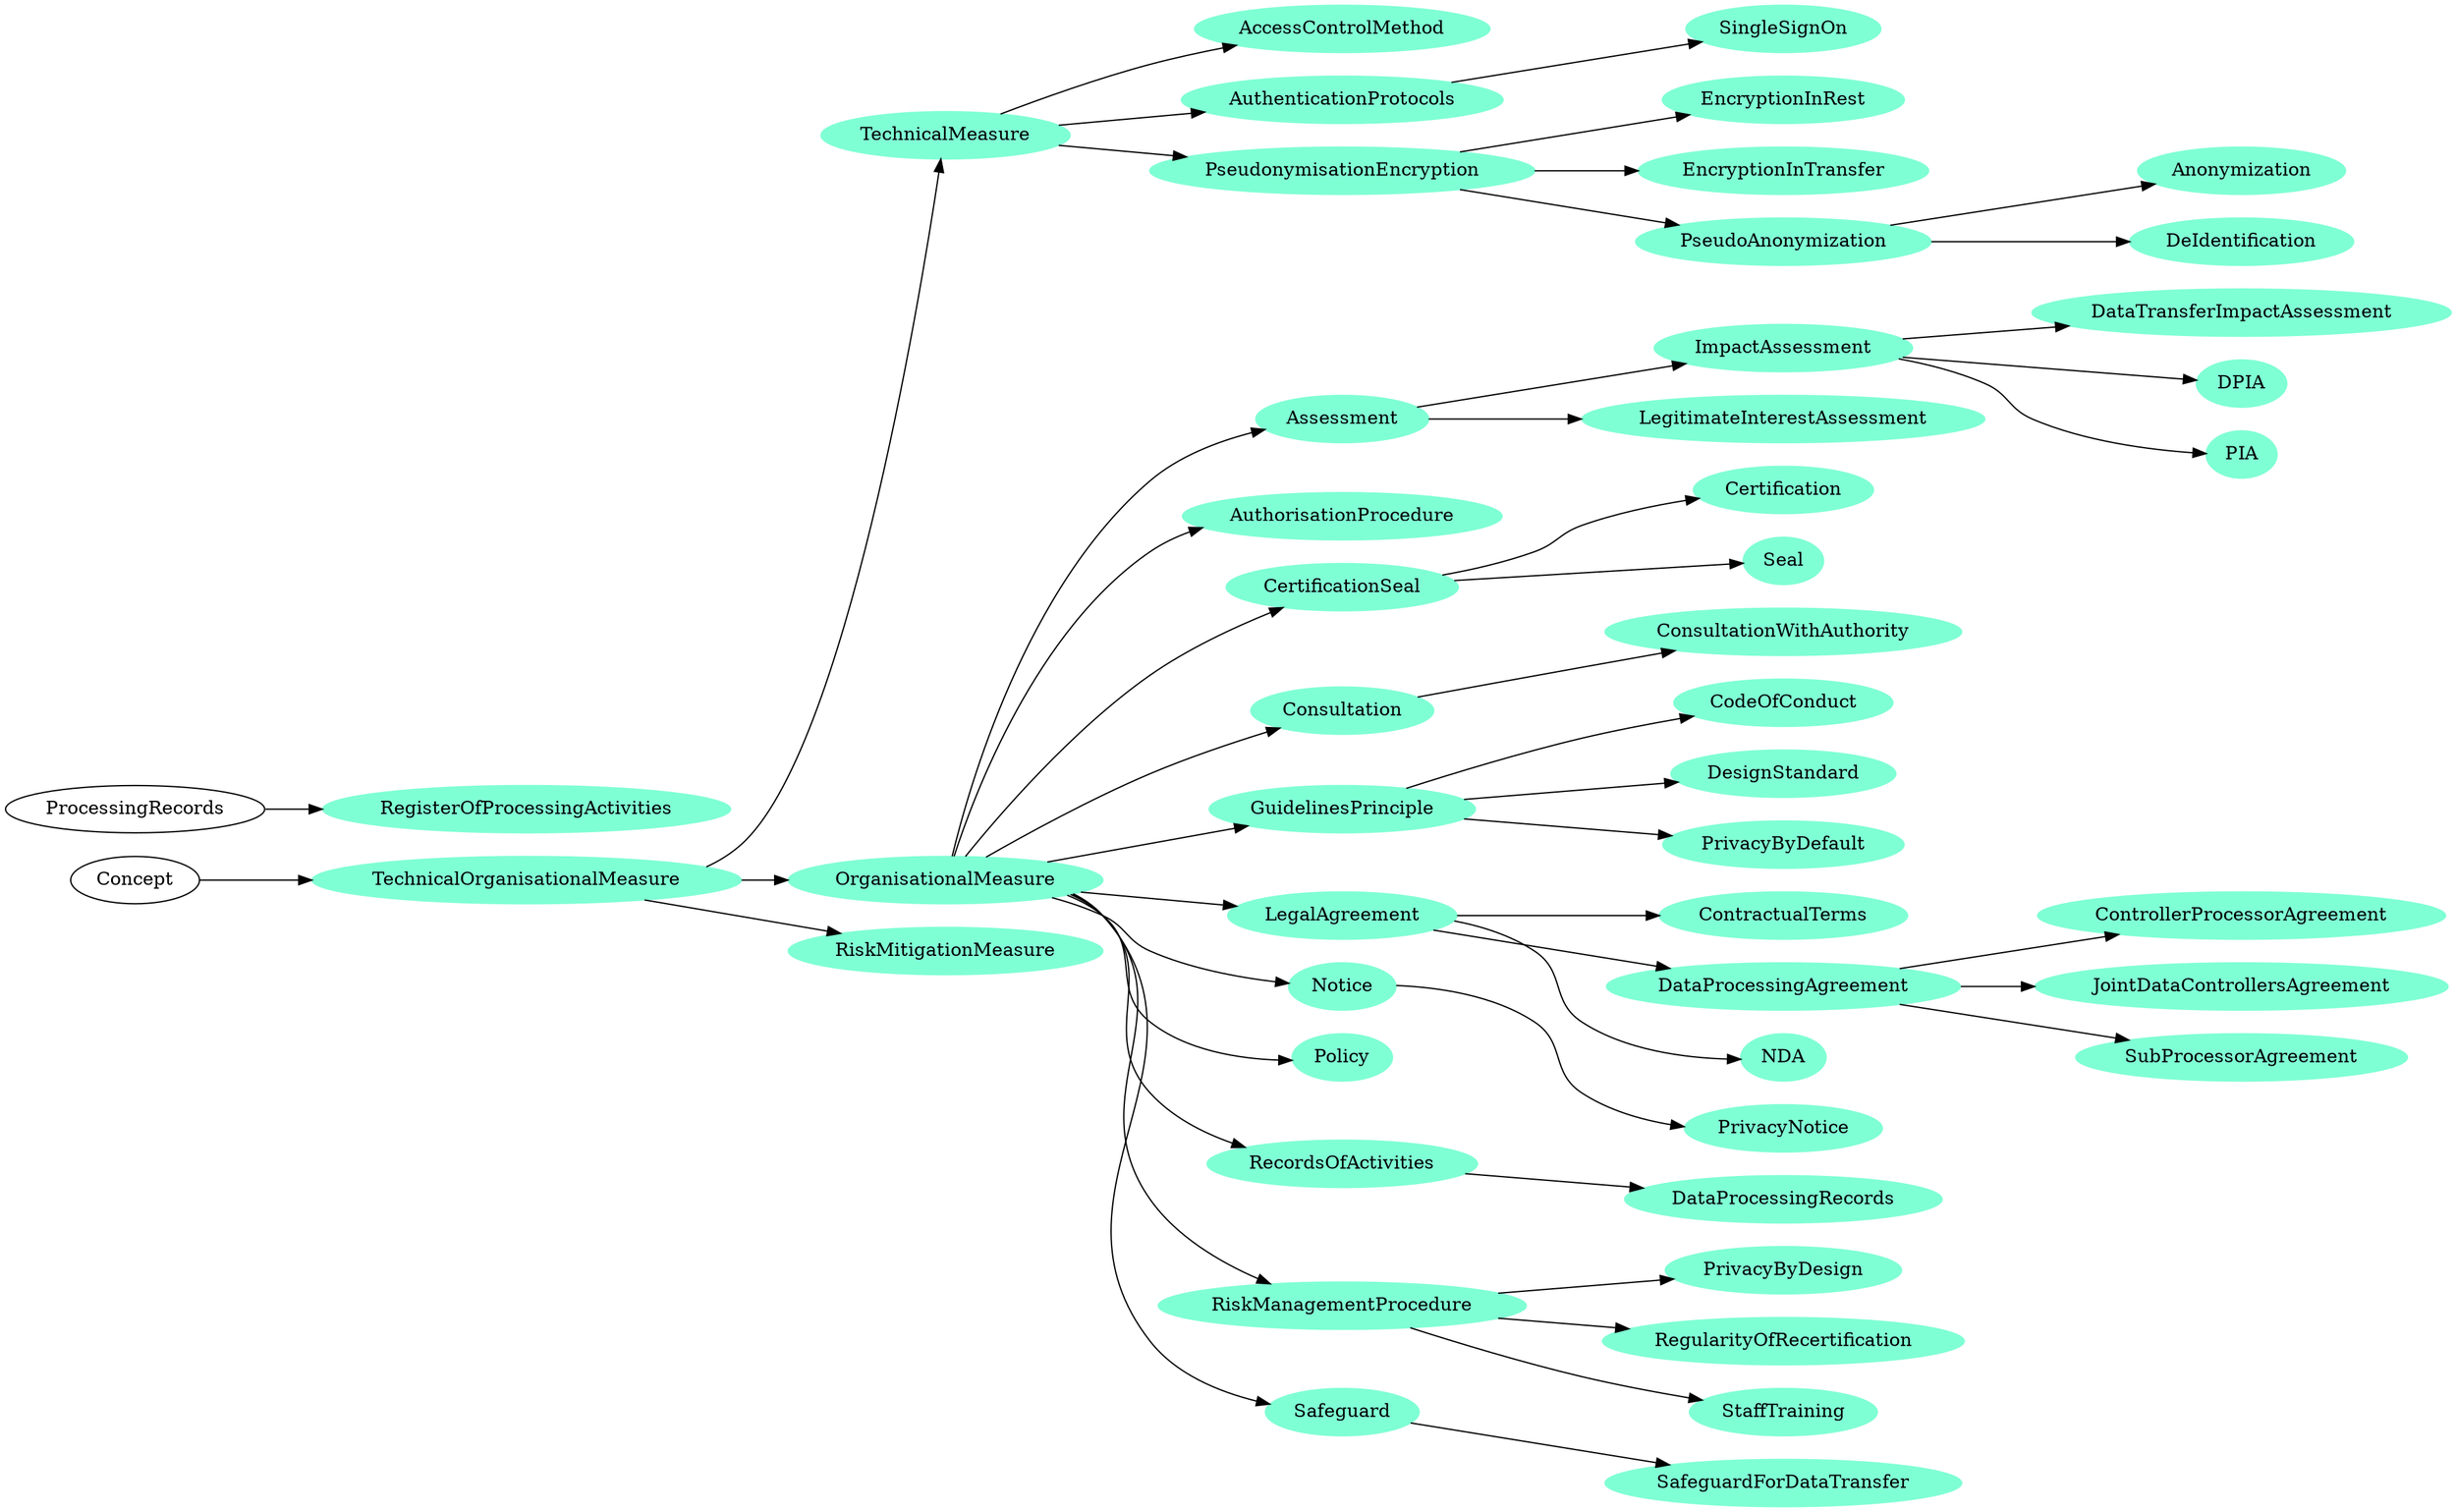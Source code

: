 digraph G { rankdir = LR ;TechnicalOrganisationalMeasure [color=aquamarine, style=filled] ;
TechnicalMeasure [color=aquamarine, style=filled] ;
OrganisationalMeasure [color=aquamarine, style=filled] ;
AccessControlMethod [color=aquamarine, style=filled] ;
Anonymization [color=aquamarine, style=filled] ;
Assessment [color=aquamarine, style=filled] ;
AuthenticationProtocols [color=aquamarine, style=filled] ;
AuthorisationProcedure [color=aquamarine, style=filled] ;
Certification [color=aquamarine, style=filled] ;
CertificationSeal [color=aquamarine, style=filled] ;
CodeOfConduct [color=aquamarine, style=filled] ;
Consultation [color=aquamarine, style=filled] ;
ConsultationWithAuthority [color=aquamarine, style=filled] ;
ContractualTerms [color=aquamarine, style=filled] ;
ControllerProcessorAgreement [color=aquamarine, style=filled] ;
DataProcessingAgreement [color=aquamarine, style=filled] ;
DataProcessingRecords [color=aquamarine, style=filled] ;
DataTransferImpactAssessment [color=aquamarine, style=filled] ;
DeIdentification [color=aquamarine, style=filled] ;
DesignStandard [color=aquamarine, style=filled] ;
DPIA [color=aquamarine, style=filled] ;
EncryptionInRest [color=aquamarine, style=filled] ;
EncryptionInTransfer [color=aquamarine, style=filled] ;
GuidelinesPrinciple [color=aquamarine, style=filled] ;
ImpactAssessment [color=aquamarine, style=filled] ;
JointDataControllersAgreement [color=aquamarine, style=filled] ;
LegalAgreement [color=aquamarine, style=filled] ;
LegitimateInterestAssessment [color=aquamarine, style=filled] ;
NDA [color=aquamarine, style=filled] ;
Notice [color=aquamarine, style=filled] ;
PIA [color=aquamarine, style=filled] ;
Policy [color=aquamarine, style=filled] ;
PrivacyByDefault [color=aquamarine, style=filled] ;
PrivacyByDesign [color=aquamarine, style=filled] ;
PrivacyNotice [color=aquamarine, style=filled] ;
PseudoAnonymization [color=aquamarine, style=filled] ;
PseudonymisationEncryption [color=aquamarine, style=filled] ;
RecordsOfActivities [color=aquamarine, style=filled] ;
RegisterOfProcessingActivities [color=aquamarine, style=filled] ;
RegularityOfRecertification [color=aquamarine, style=filled] ;
RiskManagementProcedure [color=aquamarine, style=filled] ;
RiskMitigationMeasure [color=aquamarine, style=filled] ;
Safeguard [color=aquamarine, style=filled] ;
SafeguardForDataTransfer [color=aquamarine, style=filled] ;
Seal [color=aquamarine, style=filled] ;
SingleSignOn [color=aquamarine, style=filled] ;
StaffTraining [color=aquamarine, style=filled] ;
SubProcessorAgreement [color=aquamarine, style=filled] ;
"Concept" -> "TechnicalOrganisationalMeasure" ;
"TechnicalOrganisationalMeasure" -> "TechnicalMeasure" ;
"TechnicalOrganisationalMeasure" -> "OrganisationalMeasure" ;
"TechnicalMeasure" -> "AccessControlMethod" ;
"PseudoAnonymization" -> "Anonymization" ;
"OrganisationalMeasure" -> "Assessment" ;
"TechnicalMeasure" -> "AuthenticationProtocols" ;
"OrganisationalMeasure" -> "AuthorisationProcedure" ;
"CertificationSeal" -> "Certification" ;
"OrganisationalMeasure" -> "CertificationSeal" ;
"GuidelinesPrinciple" -> "CodeOfConduct" ;
"OrganisationalMeasure" -> "Consultation" ;
"Consultation" -> "ConsultationWithAuthority" ;
"LegalAgreement" -> "ContractualTerms" ;
"DataProcessingAgreement" -> "ControllerProcessorAgreement" ;
"LegalAgreement" -> "DataProcessingAgreement" ;
"RecordsOfActivities" -> "DataProcessingRecords" ;
"ImpactAssessment" -> "DataTransferImpactAssessment" ;
"PseudoAnonymization" -> "DeIdentification" ;
"GuidelinesPrinciple" -> "DesignStandard" ;
"ImpactAssessment" -> "DPIA" ;
"PseudonymisationEncryption" -> "EncryptionInRest" ;
"PseudonymisationEncryption" -> "EncryptionInTransfer" ;
"OrganisationalMeasure" -> "GuidelinesPrinciple" ;
"Assessment" -> "ImpactAssessment" ;
"DataProcessingAgreement" -> "JointDataControllersAgreement" ;
"OrganisationalMeasure" -> "LegalAgreement" ;
"Assessment" -> "LegitimateInterestAssessment" ;
"LegalAgreement" -> "NDA" ;
"OrganisationalMeasure" -> "Notice" ;
"ImpactAssessment" -> "PIA" ;
"OrganisationalMeasure" -> "Policy" ;
"GuidelinesPrinciple" -> "PrivacyByDefault" ;
"RiskManagementProcedure" -> "PrivacyByDesign" ;
"Notice" -> "PrivacyNotice" ;
"PseudonymisationEncryption" -> "PseudoAnonymization" ;
"TechnicalMeasure" -> "PseudonymisationEncryption" ;
"OrganisationalMeasure" -> "RecordsOfActivities" ;
"ProcessingRecords" -> "RegisterOfProcessingActivities" ;
"RiskManagementProcedure" -> "RegularityOfRecertification" ;
"OrganisationalMeasure" -> "RiskManagementProcedure" ;
"TechnicalOrganisationalMeasure" -> "RiskMitigationMeasure" ;
"OrganisationalMeasure" -> "Safeguard" ;
"Safeguard" -> "SafeguardForDataTransfer" ;
"CertificationSeal" -> "Seal" ;
"AuthenticationProtocols" -> "SingleSignOn" ;
"RiskManagementProcedure" -> "StaffTraining" ;
"DataProcessingAgreement" -> "SubProcessorAgreement" ;
}